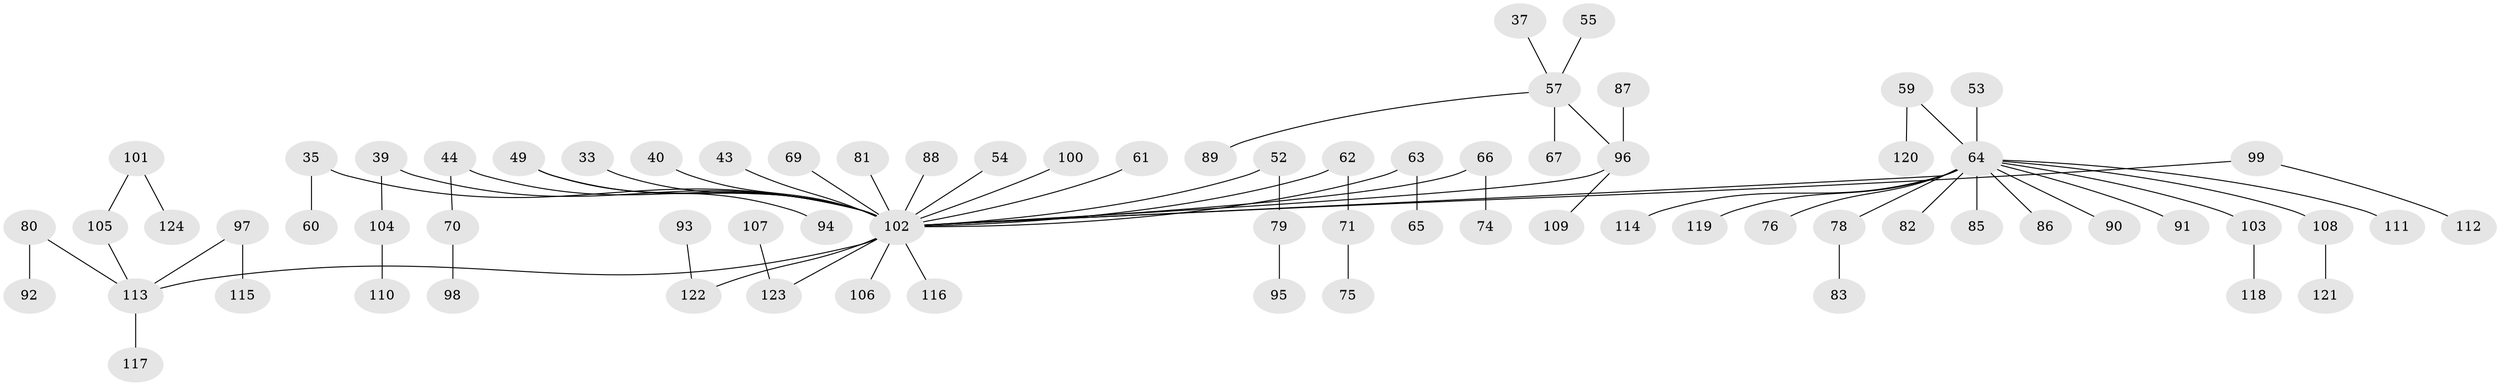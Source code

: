 // original degree distribution, {7: 0.008064516129032258, 5: 0.056451612903225805, 3: 0.11290322580645161, 2: 0.28225806451612906, 9: 0.008064516129032258, 1: 0.49193548387096775, 4: 0.03225806451612903, 6: 0.008064516129032258}
// Generated by graph-tools (version 1.1) at 2025/56/03/04/25 21:56:45]
// undirected, 74 vertices, 73 edges
graph export_dot {
graph [start="1"]
  node [color=gray90,style=filled];
  33;
  35;
  37;
  39;
  40;
  43;
  44;
  49;
  52;
  53;
  54;
  55;
  57 [super="+36"];
  59;
  60;
  61;
  62 [super="+51"];
  63;
  64 [super="+26+16+29+24+38+56+58+42+28+50"];
  65;
  66;
  67;
  69;
  70;
  71;
  74;
  75;
  76;
  78;
  79;
  80;
  81;
  82;
  83;
  85;
  86;
  87;
  88;
  89;
  90;
  91;
  92;
  93;
  94;
  95;
  96 [super="+32"];
  97 [super="+47"];
  98;
  99;
  100;
  101;
  102 [super="+31+20+22+41+27"];
  103;
  104;
  105 [super="+73"];
  106;
  107;
  108;
  109;
  110;
  111;
  112;
  113 [super="+45+48"];
  114;
  115;
  116;
  117;
  118;
  119;
  120;
  121;
  122 [super="+84"];
  123 [super="+72"];
  124;
  33 -- 102;
  35 -- 60;
  35 -- 102;
  37 -- 57;
  39 -- 104;
  39 -- 102;
  40 -- 102;
  43 -- 102;
  44 -- 70;
  44 -- 102;
  49 -- 94;
  49 -- 102;
  52 -- 79;
  52 -- 102;
  53 -- 64;
  54 -- 102;
  55 -- 57;
  57 -- 89;
  57 -- 67;
  57 -- 96;
  59 -- 120;
  59 -- 64;
  61 -- 102;
  62 -- 102;
  62 -- 71;
  63 -- 65;
  63 -- 102;
  64 -- 76;
  64 -- 78;
  64 -- 85;
  64 -- 119;
  64 -- 90;
  64 -- 111;
  64 -- 102;
  64 -- 114;
  64 -- 82;
  64 -- 91;
  64 -- 108;
  64 -- 86;
  64 -- 103;
  66 -- 74;
  66 -- 102;
  69 -- 102;
  70 -- 98;
  71 -- 75;
  78 -- 83;
  79 -- 95;
  80 -- 92;
  80 -- 113;
  81 -- 102;
  87 -- 96;
  88 -- 102;
  93 -- 122;
  96 -- 102;
  96 -- 109;
  97 -- 115;
  97 -- 113;
  99 -- 112;
  99 -- 102;
  100 -- 102;
  101 -- 124;
  101 -- 105;
  102 -- 106;
  102 -- 116;
  102 -- 113;
  102 -- 123;
  102 -- 122;
  103 -- 118;
  104 -- 110;
  105 -- 113;
  107 -- 123;
  108 -- 121;
  113 -- 117;
}
